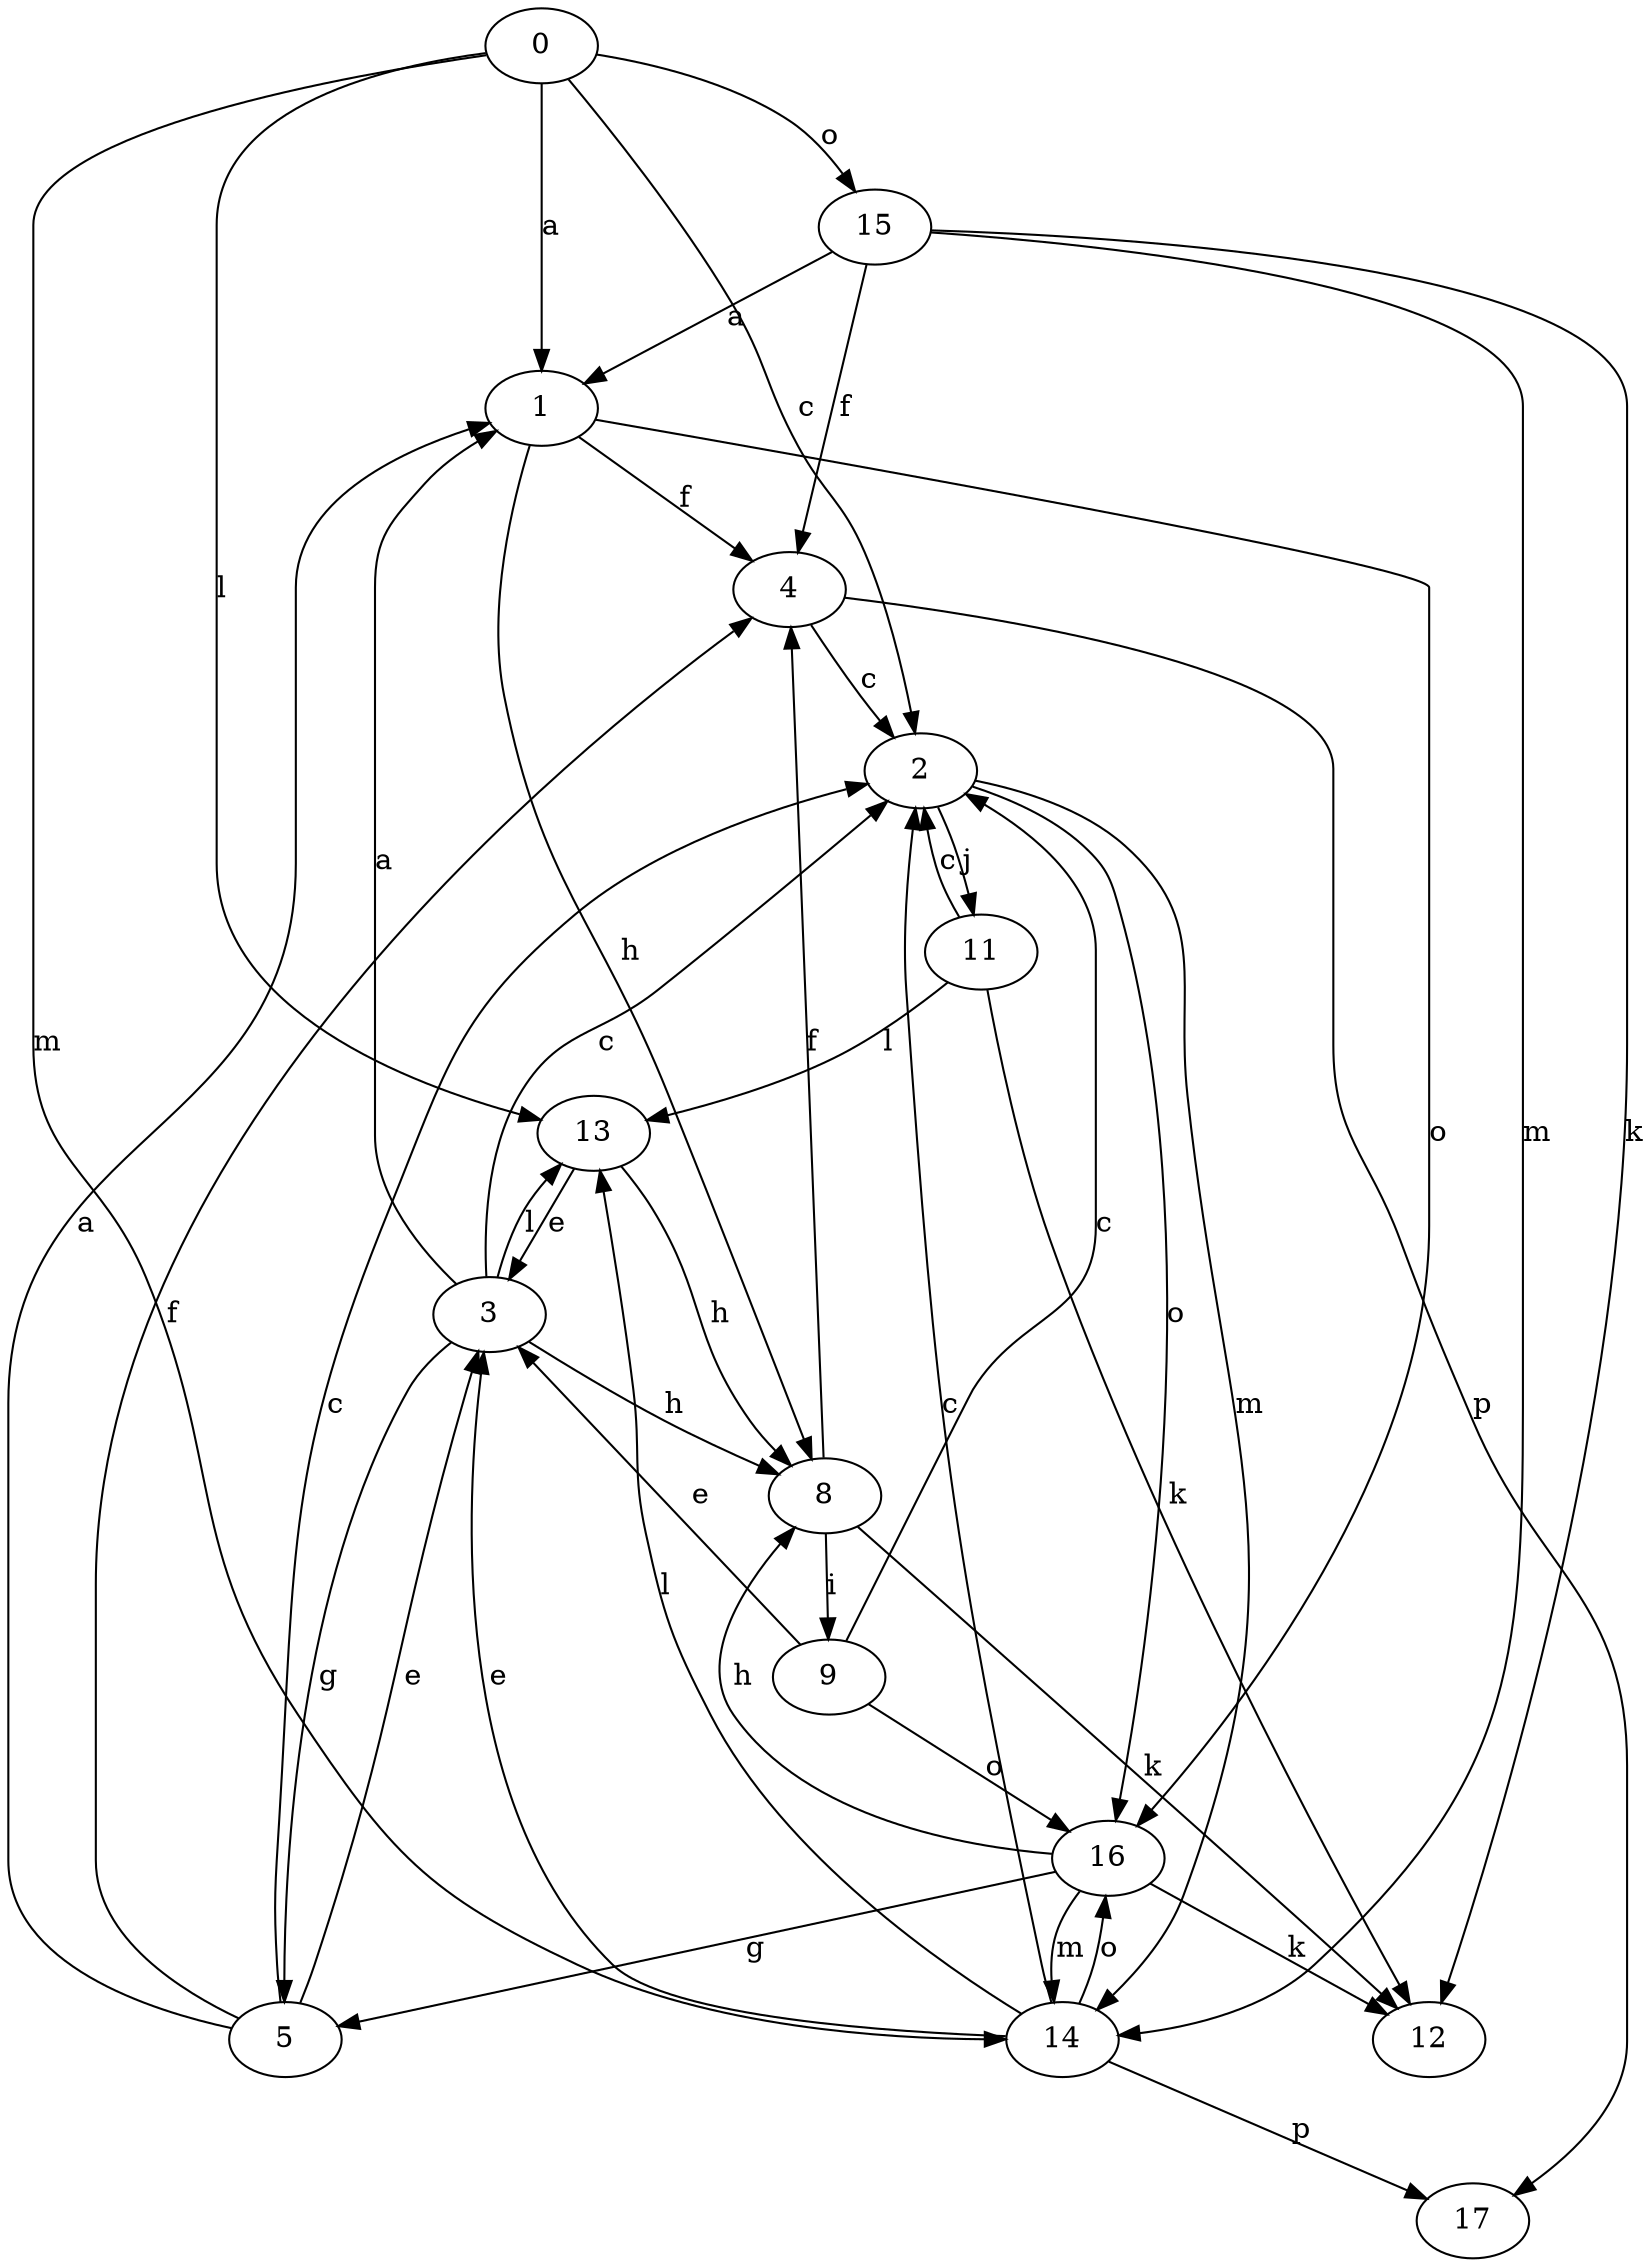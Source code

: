 strict digraph  {
0;
1;
2;
3;
4;
5;
8;
9;
11;
12;
13;
14;
15;
16;
17;
0 -> 1  [label=a];
0 -> 2  [label=c];
0 -> 13  [label=l];
0 -> 14  [label=m];
0 -> 15  [label=o];
1 -> 4  [label=f];
1 -> 8  [label=h];
1 -> 16  [label=o];
2 -> 11  [label=j];
2 -> 14  [label=m];
2 -> 16  [label=o];
3 -> 1  [label=a];
3 -> 2  [label=c];
3 -> 5  [label=g];
3 -> 8  [label=h];
3 -> 13  [label=l];
4 -> 2  [label=c];
4 -> 17  [label=p];
5 -> 1  [label=a];
5 -> 2  [label=c];
5 -> 3  [label=e];
5 -> 4  [label=f];
8 -> 4  [label=f];
8 -> 9  [label=i];
8 -> 12  [label=k];
9 -> 2  [label=c];
9 -> 3  [label=e];
9 -> 16  [label=o];
11 -> 2  [label=c];
11 -> 12  [label=k];
11 -> 13  [label=l];
13 -> 3  [label=e];
13 -> 8  [label=h];
14 -> 2  [label=c];
14 -> 3  [label=e];
14 -> 13  [label=l];
14 -> 16  [label=o];
14 -> 17  [label=p];
15 -> 1  [label=a];
15 -> 4  [label=f];
15 -> 12  [label=k];
15 -> 14  [label=m];
16 -> 5  [label=g];
16 -> 8  [label=h];
16 -> 12  [label=k];
16 -> 14  [label=m];
}
